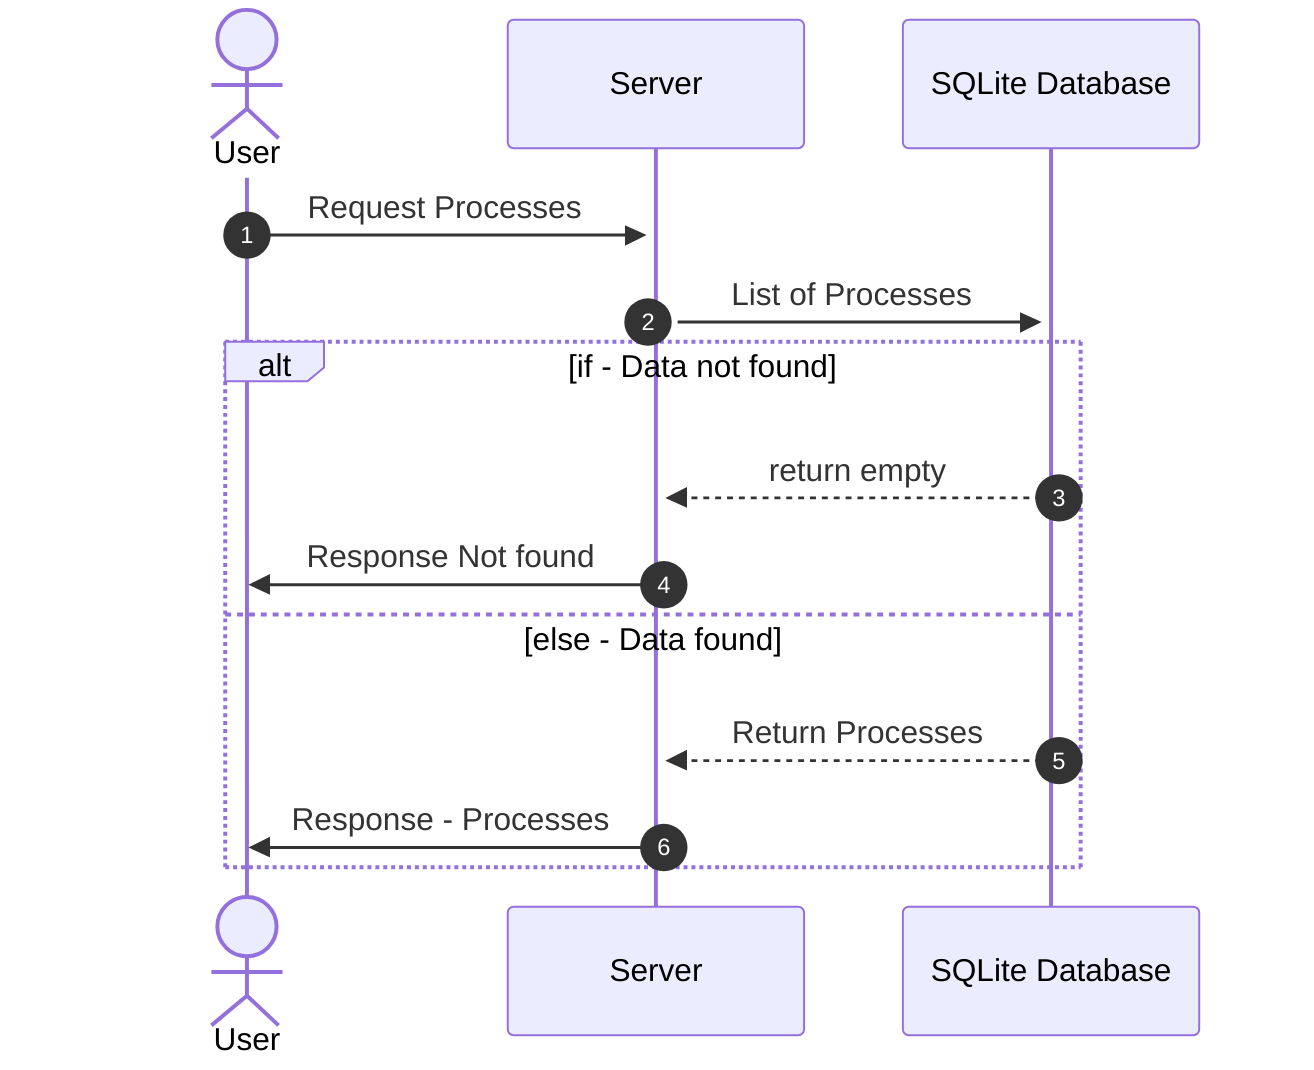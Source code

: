 sequenceDiagram
autonumber

actor User
participant Server
participant SQLite Database

    User ->> + Server: Request Processes
    Server ->> + SQLite Database: List of Processes

    alt if - Data not found
        SQLite Database -->> Server: return empty
        Server ->> User: Response Not found
    else else - Data found
        SQLite Database -->> Server: Return Processes
        Server ->> User: Response - Processes        
    end